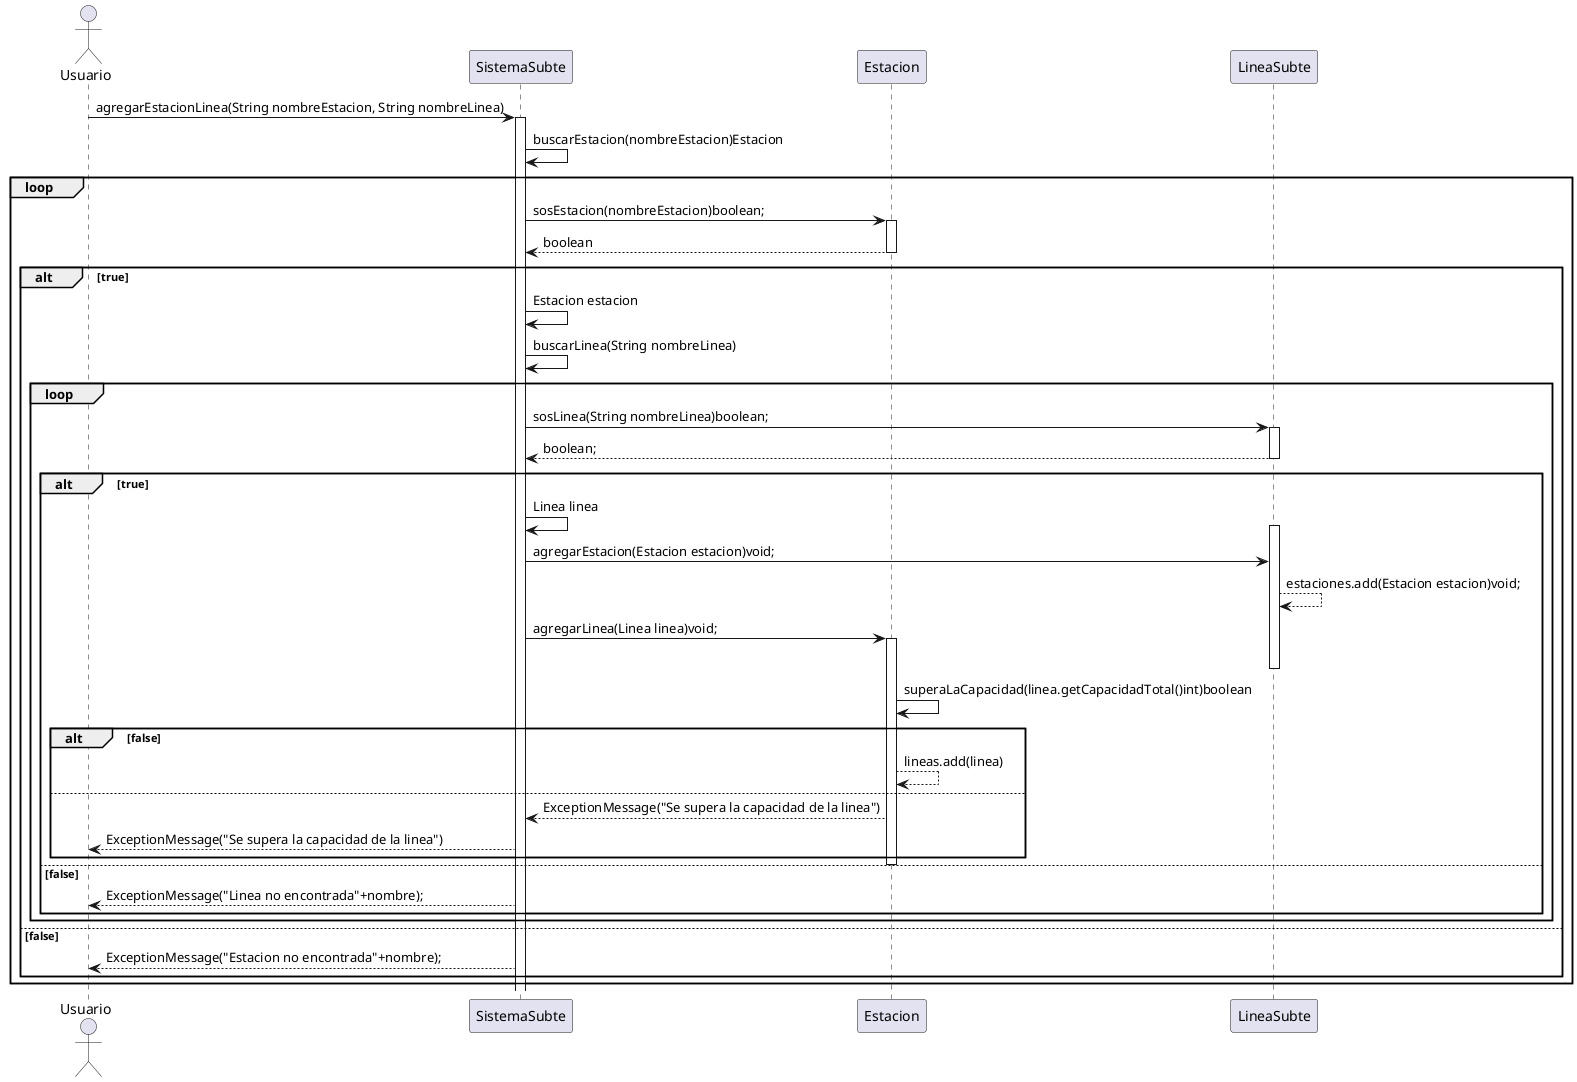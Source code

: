 @startuml
actor "Usuario"
participant "SistemaSubte"
participant "Estacion"
participant "LineaSubte"

"Usuario"->"SistemaSubte": agregarEstacionLinea(String nombreEstacion, String nombreLinea)
activate "SistemaSubte"
"SistemaSubte"->"SistemaSubte":buscarEstacion(nombreEstacion)Estacion
loop
"SistemaSubte"->"Estacion":sosEstacion(nombreEstacion)boolean;
activate "Estacion"
"Estacion"-->"SistemaSubte":boolean
deactivate "Estacion"
    alt true
    "SistemaSubte"->"SistemaSubte":Estacion estacion
    "SistemaSubte"->"SistemaSubte":buscarLinea(String nombreLinea)
     loop
         "SistemaSubte"->"LineaSubte":sosLinea(String nombreLinea)boolean;
         activate "LineaSubte"
         "LineaSubte"-->"SistemaSubte":boolean;
         deactivate "LineaSubte"
         alt true
           "SistemaSubte"->"SistemaSubte":Linea linea
           activate "LineaSubte"
           "SistemaSubte"->"LineaSubte":agregarEstacion(Estacion estacion)void;
           "LineaSubte"-->"LineaSubte":estaciones.add(Estacion estacion)void;

           "SistemaSubte"->"Estacion": agregarLinea(Linea linea)void;
           activate "Estacion"
           deactivate "LineaSubte"
           "Estacion"->"Estacion":superaLaCapacidad(linea.getCapacidadTotal()int)boolean
           alt false
           "Estacion" --> "Estacion": lineas.add(linea)
           else
           "Estacion"-->"SistemaSubte":ExceptionMessage("Se supera la capacidad de la linea")
           "SistemaSubte"-->"Usuario":ExceptionMessage("Se supera la capacidad de la linea")
           end
           deactivate "Estacion"
         else false
            "SistemaSubte"--> "Usuario":ExceptionMessage("Linea no encontrada"+nombre);
         end
     end
    else false
    "SistemaSubte"--> "Usuario":ExceptionMessage("Estacion no encontrada"+nombre);
    end
end

@enduml